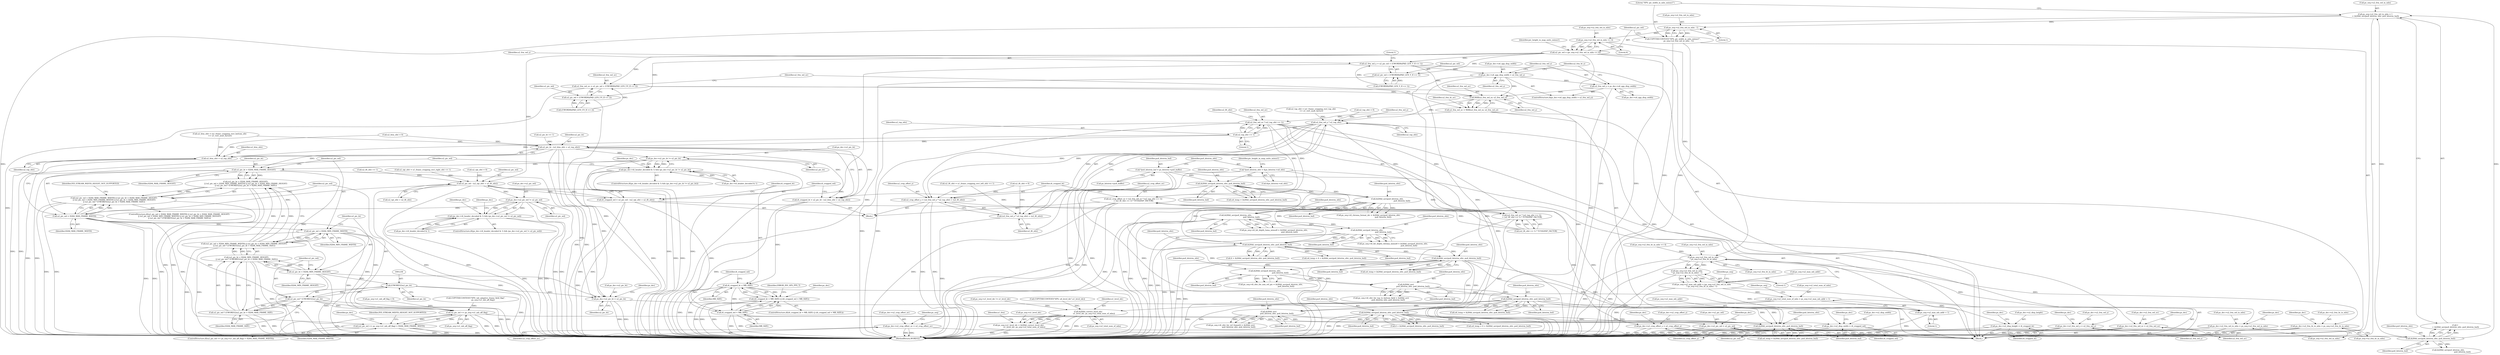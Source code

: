 digraph "0_Android_42cf02965b11c397dd37a0063e683cef005bc0ae@integer" {
"1000815" [label="(Call,ps_seq->u2_frm_wd_in_mbs = 1\n + ih264d_uev(pu4_bitstrm_ofst, pu4_bitstrm_buf))"];
"1000821" [label="(Call,ih264d_uev(pu4_bitstrm_ofst, pu4_bitstrm_buf))"];
"1000764" [label="(Call,ih264d_uev(pu4_bitstrm_ofst, pu4_bitstrm_buf))"];
"1000715" [label="(Call,ih264d_uev(pu4_bitstrm_ofst, pu4_bitstrm_buf))"];
"1000705" [label="(Call,ih264d_sev(\n                        pu4_bitstrm_ofst, pu4_bitstrm_buf))"];
"1000693" [label="(Call,ih264d_sev(pu4_bitstrm_ofst,\n                                                     pu4_bitstrm_buf))"];
"1000607" [label="(Call,ih264d_uev(pu4_bitstrm_ofst, pu4_bitstrm_buf))"];
"1000569" [label="(Call,ih264d_uev(pu4_bitstrm_ofst, pu4_bitstrm_buf))"];
"1000454" [label="(Call,ih264d_uev(pu4_bitstrm_ofst,\n                                                        pu4_bitstrm_buf))"];
"1000438" [label="(Call,ih264d_uev(pu4_bitstrm_ofst,\n                                                      pu4_bitstrm_buf))"];
"1000422" [label="(Call,ih264d_uev(pu4_bitstrm_ofst,\n                                                  pu4_bitstrm_buf))"];
"1000299" [label="(Call,ih264d_uev(pu4_bitstrm_ofst, pu4_bitstrm_buf))"];
"1000183" [label="(Call,*pu4_bitstrm_ofst = &ps_bitstrm->u4_ofst)"];
"1000177" [label="(Call,*pu4_bitstrm_buf = ps_bitstrm->pu4_buffer)"];
"1000643" [label="(Call,ih264d_uev(pu4_bitstrm_ofst, pu4_bitstrm_buf))"];
"1000752" [label="(Call,ih264d_sev(\n                            pu4_bitstrm_ofst, pu4_bitstrm_buf))"];
"1000826" [label="(Call,ps_seq->u2_frm_wd_in_mbs - 1)"];
"1000824" [label="(Call,COPYTHECONTEXT(\"SPS: pic_width_in_mbs_minus1\",\n                    ps_seq->u2_frm_wd_in_mbs - 1))"];
"1000833" [label="(Call,ps_seq->u2_frm_wd_in_mbs << 4)"];
"1000831" [label="(Call,u2_pic_wd = (ps_seq->u2_frm_wd_in_mbs << 4))"];
"1001008" [label="(Call,u2_frm_wd_y = u2_pic_wd + (UWORD8)(PAD_LEN_Y_H << 1))"];
"1001025" [label="(Call,ps_dec->u4_app_disp_width > u2_frm_wd_y)"];
"1001030" [label="(Call,u2_frm_wd_y = ps_dec->u4_app_disp_width)"];
"1001055" [label="(Call,MAX(u2_frm_wd_uv, u2_frm_wd_y))"];
"1001053" [label="(Call,u2_frm_wd_uv = MAX(u2_frm_wd_uv, u2_frm_wd_y))"];
"1001140" [label="(Call,u2_frm_wd_uv * (u2_top_ofst >> 1))"];
"1001137" [label="(Call,u2_crop_offset_uv = (u2_frm_wd_uv * (u2_top_ofst >> 1))\n + (u2_lft_ofst >> 1) * YUV420SP_FACTOR)"];
"1001447" [label="(Call,ps_dec->u2_crop_offset_uv = u2_crop_offset_uv)"];
"1001139" [label="(Call,(u2_frm_wd_uv * (u2_top_ofst >> 1))\n + (u2_lft_ofst >> 1) * YUV420SP_FACTOR)"];
"1001392" [label="(Call,ps_dec->u2_frm_wd_uv = u2_frm_wd_uv)"];
"1001133" [label="(Call,u2_frm_wd_y * u2_top_ofst)"];
"1001130" [label="(Call,u2_crop_offset_y = (u2_frm_wd_y * u2_top_ofst) + (u2_lft_ofst))"];
"1001442" [label="(Call,ps_dec->u2_crop_offset_y = u2_crop_offset_y)"];
"1001132" [label="(Call,(u2_frm_wd_y * u2_top_ofst) + (u2_lft_ofst))"];
"1001142" [label="(Call,u2_top_ofst >> 1)"];
"1001152" [label="(Call,u2_pic_ht - (u2_btm_ofst + u2_top_ofst))"];
"1001150" [label="(Call,i4_cropped_ht = u2_pic_ht - (u2_btm_ofst + u2_top_ofst))"];
"1001166" [label="(Call,i4_cropped_ht < MB_SIZE)"];
"1001165" [label="(Call,(i4_cropped_ht < MB_SIZE) || (i4_cropped_wd < MB_SIZE))"];
"1001169" [label="(Call,i4_cropped_wd < MB_SIZE)"];
"1001367" [label="(Call,ps_dec->u2_disp_width = i4_cropped_wd)"];
"1001362" [label="(Call,ps_dec->u2_disp_height = i4_cropped_ht)"];
"1001202" [label="(Call,ps_dec->u2_pic_ht != u2_pic_ht)"];
"1001196" [label="(Call,(ps_dec->i4_header_decoded & 1) && (ps_dec->u2_pic_ht != u2_pic_ht))"];
"1001221" [label="(Call,u2_pic_ht > H264_MAX_FRAME_HEIGHT)"];
"1001220" [label="(Call,(u2_pic_ht > H264_MAX_FRAME_HEIGHT)\n || (u2_pic_wd < H264_MIN_FRAME_WIDTH) || (u2_pic_ht < H264_MIN_FRAME_HEIGHT)\n || (u2_pic_wd * (UWORD32)u2_pic_ht > H264_MAX_FRAME_SIZE))"];
"1001216" [label="(Call,(u2_pic_wd > H264_MAX_FRAME_WIDTH) || (u2_pic_ht > H264_MAX_FRAME_HEIGHT)\n || (u2_pic_wd < H264_MIN_FRAME_WIDTH) || (u2_pic_ht < H264_MIN_FRAME_HEIGHT)\n || (u2_pic_wd * (UWORD32)u2_pic_ht > H264_MAX_FRAME_SIZE))"];
"1001229" [label="(Call,u2_pic_ht < H264_MIN_FRAME_HEIGHT)"];
"1001228" [label="(Call,(u2_pic_ht < H264_MIN_FRAME_HEIGHT)\n || (u2_pic_wd * (UWORD32)u2_pic_ht > H264_MAX_FRAME_SIZE))"];
"1001224" [label="(Call,(u2_pic_wd < H264_MIN_FRAME_WIDTH) || (u2_pic_ht < H264_MIN_FRAME_HEIGHT)\n || (u2_pic_wd * (UWORD32)u2_pic_ht > H264_MAX_FRAME_SIZE))"];
"1001235" [label="(Call,(UWORD32)u2_pic_ht)"];
"1001233" [label="(Call,u2_pic_wd * (UWORD32)u2_pic_ht)"];
"1001232" [label="(Call,u2_pic_wd * (UWORD32)u2_pic_ht > H264_MAX_FRAME_SIZE)"];
"1001244" [label="(Call,u2_pic_wd << ps_seq->u1_mb_aff_flag)"];
"1001243" [label="(Call,(u2_pic_wd << ps_seq->u1_mb_aff_flag) > H264_MAX_FRAME_WIDTH)"];
"1001372" [label="(Call,ps_dec->u2_pic_wd = u2_pic_wd)"];
"1001377" [label="(Call,ps_dec->u2_pic_ht = u2_pic_ht)"];
"1001154" [label="(Call,u2_btm_ofst + u2_top_ofst)"];
"1001382" [label="(Call,ps_dec->u2_frm_wd_y = u2_frm_wd_y)"];
"1001010" [label="(Call,u2_pic_wd + (UWORD8)(PAD_LEN_Y_H << 1))"];
"1001044" [label="(Call,u2_frm_wd_uv = u2_pic_wd + (UWORD8)(PAD_LEN_UV_H << 2))"];
"1001046" [label="(Call,u2_pic_wd + (UWORD8)(PAD_LEN_UV_H << 2))"];
"1001159" [label="(Call,u2_pic_wd - (u2_rgt_ofst + u2_lft_ofst))"];
"1001157" [label="(Call,i4_cropped_wd = u2_pic_wd - (u2_rgt_ofst + u2_lft_ofst))"];
"1001182" [label="(Call,ps_dec->u2_pic_wd != u2_pic_wd)"];
"1001176" [label="(Call,(ps_dec->i4_header_decoded & 1) && (ps_dec->u2_pic_wd != u2_pic_wd))"];
"1001217" [label="(Call,u2_pic_wd > H264_MAX_FRAME_WIDTH)"];
"1001225" [label="(Call,u2_pic_wd < H264_MIN_FRAME_WIDTH)"];
"1000862" [label="(Call,ps_seq->u2_frm_wd_in_mbs\n * ps_seq->u2_frm_ht_in_mbs)"];
"1000861" [label="(Call,(ps_seq->u2_frm_wd_in_mbs\n * ps_seq->u2_frm_ht_in_mbs) - 1)"];
"1000857" [label="(Call,ps_seq->u2_max_mb_addr = (ps_seq->u2_frm_wd_in_mbs\n * ps_seq->u2_frm_ht_in_mbs) - 1)"];
"1000870" [label="(Call,ps_seq->u2_total_num_of_mbs = ps_seq->u2_max_mb_addr + 1)"];
"1000883" [label="(Call,ih264d_correct_level_idc(\n                    u1_level_idc, ps_seq->u2_total_num_of_mbs))"];
"1000879" [label="(Call,ps_seq->u1_level_idc = ih264d_correct_level_idc(\n                    u1_level_idc, ps_seq->u2_total_num_of_mbs))"];
"1000874" [label="(Call,ps_seq->u2_max_mb_addr + 1)"];
"1001428" [label="(Call,ps_dec->u2_frm_wd_in_mbs = ps_seq->u2_frm_wd_in_mbs)"];
"1001435" [label="(Call,ps_dec->u2_frm_ht_in_mbs = ps_seq->u2_frm_ht_in_mbs)"];
"1000746" [label="(Call,ps_seq->i4_ofst_for_ref_frame[i] = ih264d_sev(\n                            pu4_bitstrm_ofst, pu4_bitstrm_buf))"];
"1001161" [label="(Call,u2_rgt_ofst + u2_lft_ofst)"];
"1001032" [label="(Call,ps_dec->u4_app_disp_width)"];
"1000889" [label="(Identifier,u1_frm)"];
"1000825" [label="(Literal,\"SPS: pic_width_in_mbs_minus1\")"];
"1001242" [label="(ControlStructure,if((u2_pic_wd << ps_seq->u1_mb_aff_flag) > H264_MAX_FRAME_WIDTH))"];
"1000879" [label="(Call,ps_seq->u1_level_idc = ih264d_correct_level_idc(\n                    u1_level_idc, ps_seq->u2_total_num_of_mbs))"];
"1000693" [label="(Call,ih264d_sev(pu4_bitstrm_ofst,\n                                                     pu4_bitstrm_buf))"];
"1000874" [label="(Call,ps_seq->u2_max_mb_addr + 1)"];
"1001179" [label="(Identifier,ps_dec)"];
"1000644" [label="(Identifier,pu4_bitstrm_ofst)"];
"1001237" [label="(Identifier,u2_pic_ht)"];
"1000858" [label="(Call,ps_seq->u2_max_mb_addr)"];
"1001221" [label="(Call,u2_pic_ht > H264_MAX_FRAME_HEIGHT)"];
"1001233" [label="(Call,u2_pic_wd * (UWORD32)u2_pic_ht)"];
"1001057" [label="(Identifier,u2_frm_wd_y)"];
"1000754" [label="(Identifier,pu4_bitstrm_buf)"];
"1001235" [label="(Call,(UWORD32)u2_pic_ht)"];
"1001378" [label="(Call,ps_dec->u2_pic_ht)"];
"1001223" [label="(Identifier,H264_MAX_FRAME_HEIGHT)"];
"1001044" [label="(Call,u2_frm_wd_uv = u2_pic_wd + (UWORD8)(PAD_LEN_UV_H << 2))"];
"1001174" [label="(Identifier,ERROR_INV_SPS_PPS_T)"];
"1000939" [label="(Call,ps_seq->u1_mb_aff_flag = 0)"];
"1001234" [label="(Identifier,u2_pic_wd)"];
"1000294" [label="(Call,COPYTHECONTEXT(\"SPS: u4_level_idc\",u1_level_idc))"];
"1000197" [label="(Identifier,pic_height_in_map_units_minus1)"];
"1001137" [label="(Call,u2_crop_offset_uv = (u2_frm_wd_uv * (u2_top_ofst >> 1))\n + (u2_lft_ofst >> 1) * YUV420SP_FACTOR)"];
"1001386" [label="(Identifier,u2_frm_wd_y)"];
"1001151" [label="(Identifier,i4_cropped_ht)"];
"1000762" [label="(Call,u4_temp = ih264d_uev(pu4_bitstrm_ofst, pu4_bitstrm_buf))"];
"1001366" [label="(Identifier,i4_cropped_ht)"];
"1001140" [label="(Call,u2_frm_wd_uv * (u2_top_ofst >> 1))"];
"1001249" [label="(Identifier,H264_MAX_FRAME_WIDTH)"];
"1001389" [label="(Identifier,ps_dec)"];
"1001437" [label="(Identifier,ps_dec)"];
"1001132" [label="(Call,(u2_frm_wd_y * u2_top_ofst) + (u2_lft_ofst))"];
"1001382" [label="(Call,ps_dec->u2_frm_wd_y = u2_frm_wd_y)"];
"1001142" [label="(Call,u2_top_ofst >> 1)"];
"1001362" [label="(Call,ps_dec->u2_disp_height = i4_cropped_ht)"];
"1001082" [label="(Call,u2_lft_ofst = 0)"];
"1000832" [label="(Identifier,u2_pic_wd)"];
"1000717" [label="(Identifier,pu4_bitstrm_buf)"];
"1001153" [label="(Identifier,u2_pic_ht)"];
"1001131" [label="(Identifier,u2_crop_offset_y)"];
"1001446" [label="(Identifier,u2_crop_offset_y)"];
"1001216" [label="(Call,(u2_pic_wd > H264_MAX_FRAME_WIDTH) || (u2_pic_ht > H264_MAX_FRAME_HEIGHT)\n || (u2_pic_wd < H264_MIN_FRAME_WIDTH) || (u2_pic_ht < H264_MIN_FRAME_HEIGHT)\n || (u2_pic_wd * (UWORD32)u2_pic_ht > H264_MAX_FRAME_SIZE))"];
"1000300" [label="(Identifier,pu4_bitstrm_ofst)"];
"1001202" [label="(Call,ps_dec->u2_pic_ht != u2_pic_ht)"];
"1000645" [label="(Identifier,pu4_bitstrm_buf)"];
"1000450" [label="(Call,ps_seq->i4_bit_depth_chroma_minus8 = ih264d_uev(pu4_bitstrm_ofst,\n                                                        pu4_bitstrm_buf))"];
"1001449" [label="(Identifier,ps_dec)"];
"1001369" [label="(Identifier,ps_dec)"];
"1001231" [label="(Identifier,H264_MIN_FRAME_HEIGHT)"];
"1001045" [label="(Identifier,u2_frm_wd_uv)"];
"1001046" [label="(Call,u2_pic_wd + (UWORD8)(PAD_LEN_UV_H << 2))"];
"1000605" [label="(Call,u4_temp = ih264d_uev(pu4_bitstrm_ofst, pu4_bitstrm_buf))"];
"1001241" [label="(Identifier,IVD_STREAM_WIDTH_HEIGHT_NOT_SUPPORTED)"];
"1000422" [label="(Call,ih264d_uev(pu4_bitstrm_ofst,\n                                                  pu4_bitstrm_buf))"];
"1000839" [label="(Identifier,pic_height_in_map_units_minus1)"];
"1000565" [label="(Call,u4_temp = 4 + ih264d_uev(pu4_bitstrm_ofst, pu4_bitstrm_buf))"];
"1001399" [label="(Identifier,ps_dec)"];
"1000571" [label="(Identifier,pu4_bitstrm_buf)"];
"1000434" [label="(Call,ps_seq->i4_bit_depth_luma_minus8 = ih264d_uev(pu4_bitstrm_ofst,\n                                                      pu4_bitstrm_buf))"];
"1000823" [label="(Identifier,pu4_bitstrm_buf)"];
"1001047" [label="(Identifier,u2_pic_wd)"];
"1000715" [label="(Call,ih264d_uev(pu4_bitstrm_ofst, pu4_bitstrm_buf))"];
"1001008" [label="(Call,u2_frm_wd_y = u2_pic_wd + (UWORD8)(PAD_LEN_Y_H << 1))"];
"1001238" [label="(Identifier,H264_MAX_FRAME_SIZE)"];
"1001176" [label="(Call,(ps_dec->i4_header_decoded & 1) && (ps_dec->u2_pic_wd != u2_pic_wd))"];
"1001159" [label="(Call,u2_pic_wd - (u2_rgt_ofst + u2_lft_ofst))"];
"1001171" [label="(Identifier,MB_SIZE)"];
"1000834" [label="(Call,ps_seq->u2_frm_wd_in_mbs)"];
"1000177" [label="(Call,*pu4_bitstrm_buf = ps_bitstrm->pu4_buffer)"];
"1001120" [label="(Call,u2_btm_ofst = (u1_frame_cropping_rect_bottom_ofst\n << u1_vert_mult_factor))"];
"1000166" [label="(Block,)"];
"1001019" [label="(Literal,1)"];
"1000607" [label="(Call,ih264d_uev(pu4_bitstrm_ofst, pu4_bitstrm_buf))"];
"1001448" [label="(Call,ps_dec->u2_crop_offset_uv)"];
"1001186" [label="(Identifier,u2_pic_wd)"];
"1000871" [label="(Call,ps_seq->u2_total_num_of_mbs)"];
"1001243" [label="(Call,(u2_pic_wd << ps_seq->u1_mb_aff_flag) > H264_MAX_FRAME_WIDTH)"];
"1001150" [label="(Call,i4_cropped_ht = u2_pic_ht - (u2_btm_ofst + u2_top_ofst))"];
"1000821" [label="(Call,ih264d_uev(pu4_bitstrm_ofst, pu4_bitstrm_buf))"];
"1000438" [label="(Call,ih264d_uev(pu4_bitstrm_ofst,\n                                                      pu4_bitstrm_buf))"];
"1001031" [label="(Identifier,u2_frm_wd_y)"];
"1001134" [label="(Identifier,u2_frm_wd_y)"];
"1001024" [label="(ControlStructure,if(ps_dec->u4_app_disp_width > u2_frm_wd_y))"];
"1001125" [label="(Call,u2_top_ofst = (u1_frame_cropping_rect_top_ofst\n << u1_vert_mult_factor))"];
"1001010" [label="(Call,u2_pic_wd + (UWORD8)(PAD_LEN_Y_H << 1))"];
"1001167" [label="(Identifier,i4_cropped_ht)"];
"1001197" [label="(Call,ps_dec->i4_header_decoded & 1)"];
"1001477" [label="(MethodReturn,WORD32)"];
"1000701" [label="(Call,ps_seq->i4_ofst_for_top_to_bottom_field = ih264d_sev(\n                        pu4_bitstrm_ofst, pu4_bitstrm_buf))"];
"1000184" [label="(Identifier,pu4_bitstrm_ofst)"];
"1001157" [label="(Call,i4_cropped_wd = u2_pic_wd - (u2_rgt_ofst + u2_lft_ofst))"];
"1000299" [label="(Call,ih264d_uev(pu4_bitstrm_ofst, pu4_bitstrm_buf))"];
"1001257" [label="(Identifier,ps_dec)"];
"1000424" [label="(Identifier,pu4_bitstrm_buf)"];
"1000713" [label="(Call,u4_temp = ih264d_uev(pu4_bitstrm_ofst, pu4_bitstrm_buf))"];
"1000764" [label="(Call,ih264d_uev(pu4_bitstrm_ofst, pu4_bitstrm_buf))"];
"1000716" [label="(Identifier,pu4_bitstrm_ofst)"];
"1001026" [label="(Call,ps_dec->u4_app_disp_width)"];
"1001367" [label="(Call,ps_dec->u2_disp_width = i4_cropped_wd)"];
"1001222" [label="(Identifier,u2_pic_ht)"];
"1000766" [label="(Identifier,pu4_bitstrm_buf)"];
"1000875" [label="(Call,ps_seq->u2_max_mb_addr)"];
"1000815" [label="(Call,ps_seq->u2_frm_wd_in_mbs = 1\n + ih264d_uev(pu4_bitstrm_ofst, pu4_bitstrm_buf))"];
"1001451" [label="(Identifier,u2_crop_offset_uv)"];
"1001061" [label="(Call,u2_pic_ht >> 1)"];
"1001432" [label="(Call,ps_seq->u2_frm_wd_in_mbs)"];
"1000872" [label="(Identifier,ps_seq)"];
"1000707" [label="(Identifier,pu4_bitstrm_buf)"];
"1001443" [label="(Call,ps_dec->u2_crop_offset_y)"];
"1001245" [label="(Identifier,u2_pic_wd)"];
"1001144" [label="(Literal,1)"];
"1001078" [label="(Call,u2_rgt_ofst = 0)"];
"1001428" [label="(Call,ps_dec->u2_frm_wd_in_mbs = ps_seq->u2_frm_wd_in_mbs)"];
"1001160" [label="(Identifier,u2_pic_wd)"];
"1000884" [label="(Identifier,u1_level_idc)"];
"1000830" [label="(Literal,1)"];
"1001155" [label="(Identifier,u2_btm_ofst)"];
"1000694" [label="(Identifier,pu4_bitstrm_ofst)"];
"1001103" [label="(Call,u2_lft_ofst = u1_frame_cropping_rect_left_ofst << 1)"];
"1001152" [label="(Call,u2_pic_ht - (u2_btm_ofst + u2_top_ofst))"];
"1001059" [label="(Identifier,u2_frm_ht_uv)"];
"1001196" [label="(Call,(ps_dec->i4_header_decoded & 1) && (ps_dec->u2_pic_ht != u2_pic_ht))"];
"1001373" [label="(Call,ps_dec->u2_pic_wd)"];
"1001252" [label="(Identifier,IVD_STREAM_WIDTH_HEIGHT_NOT_SUPPORTED)"];
"1001147" [label="(Identifier,u2_lft_ofst)"];
"1001215" [label="(ControlStructure,if((u2_pic_wd > H264_MAX_FRAME_WIDTH) || (u2_pic_ht > H264_MAX_FRAME_HEIGHT)\n || (u2_pic_wd < H264_MIN_FRAME_WIDTH) || (u2_pic_ht < H264_MIN_FRAME_HEIGHT)\n || (u2_pic_wd * (UWORD32)u2_pic_ht > H264_MAX_FRAME_SIZE)))"];
"1001435" [label="(Call,ps_dec->u2_frm_ht_in_mbs = ps_seq->u2_frm_ht_in_mbs)"];
"1001164" [label="(ControlStructure,if((i4_cropped_ht < MB_SIZE) || (i4_cropped_wd < MB_SIZE)))"];
"1000885" [label="(Call,ps_seq->u2_total_num_of_mbs)"];
"1001374" [label="(Identifier,ps_dec)"];
"1000455" [label="(Identifier,pu4_bitstrm_ofst)"];
"1001086" [label="(Call,u2_top_ofst = 0)"];
"1001396" [label="(Identifier,u2_frm_wd_uv)"];
"1001146" [label="(Call,u2_lft_ofst >> 1)"];
"1000816" [label="(Call,ps_seq->u2_frm_wd_in_mbs)"];
"1000179" [label="(Call,ps_bitstrm->pu4_buffer)"];
"1001141" [label="(Identifier,u2_frm_wd_uv)"];
"1001232" [label="(Call,u2_pic_wd * (UWORD32)u2_pic_ht > H264_MAX_FRAME_SIZE)"];
"1000567" [label="(Call,4 + ih264d_uev(pu4_bitstrm_ofst, pu4_bitstrm_buf))"];
"1000824" [label="(Call,COPYTHECONTEXT(\"SPS: pic_width_in_mbs_minus1\",\n                    ps_seq->u2_frm_wd_in_mbs - 1))"];
"1000833" [label="(Call,ps_seq->u2_frm_wd_in_mbs << 4)"];
"1001053" [label="(Call,u2_frm_wd_uv = MAX(u2_frm_wd_uv, u2_frm_wd_y))"];
"1000609" [label="(Identifier,pu4_bitstrm_buf)"];
"1001048" [label="(Call,(UWORD8)(PAD_LEN_UV_H << 2))"];
"1000869" [label="(Literal,1)"];
"1001177" [label="(Call,ps_dec->i4_header_decoded & 1)"];
"1000608" [label="(Identifier,pu4_bitstrm_ofst)"];
"1001130" [label="(Call,u2_crop_offset_y = (u2_frm_wd_y * u2_top_ofst) + (u2_lft_ofst))"];
"1000418" [label="(Call,ps_seq->i4_chroma_format_idc = ih264d_uev(pu4_bitstrm_ofst,\n                                                  pu4_bitstrm_buf))"];
"1001025" [label="(Call,ps_dec->u4_app_disp_width > u2_frm_wd_y)"];
"1001454" [label="(Identifier,ps_seq)"];
"1001372" [label="(Call,ps_dec->u2_pic_wd = u2_pic_wd)"];
"1001363" [label="(Call,ps_dec->u2_disp_height)"];
"1001381" [label="(Identifier,u2_pic_ht)"];
"1001098" [label="(Call,u2_rgt_ofst = u1_frame_cropping_rect_right_ofst << 1)"];
"1000840" [label="(Call,ih264d_uev(pu4_bitstrm_ofst,\n                                                pu4_bitstrm_buf))"];
"1000423" [label="(Identifier,pu4_bitstrm_ofst)"];
"1001195" [label="(ControlStructure,if((ps_dec->i4_header_decoded & 1) && (ps_dec->u2_pic_ht != u2_pic_ht)))"];
"1001444" [label="(Identifier,ps_dec)"];
"1000831" [label="(Call,u2_pic_wd = (ps_seq->u2_frm_wd_in_mbs << 4))"];
"1001054" [label="(Identifier,u2_frm_wd_uv)"];
"1001165" [label="(Call,(i4_cropped_ht < MB_SIZE) || (i4_cropped_wd < MB_SIZE))"];
"1001199" [label="(Identifier,ps_dec)"];
"1000880" [label="(Call,ps_seq->u1_level_idc)"];
"1001226" [label="(Identifier,u2_pic_wd)"];
"1000454" [label="(Call,ih264d_uev(pu4_bitstrm_ofst,\n                                                        pu4_bitstrm_buf))"];
"1001228" [label="(Call,(u2_pic_ht < H264_MIN_FRAME_HEIGHT)\n || (u2_pic_wd * (UWORD32)u2_pic_ht > H264_MAX_FRAME_SIZE))"];
"1001377" [label="(Call,ps_dec->u2_pic_ht = u2_pic_ht)"];
"1001183" [label="(Call,ps_dec->u2_pic_wd)"];
"1001206" [label="(Identifier,u2_pic_ht)"];
"1001376" [label="(Identifier,u2_pic_wd)"];
"1001170" [label="(Identifier,i4_cropped_wd)"];
"1001227" [label="(Identifier,H264_MIN_FRAME_WIDTH)"];
"1001447" [label="(Call,ps_dec->u2_crop_offset_uv = u2_crop_offset_uv)"];
"1001143" [label="(Identifier,u2_top_ofst)"];
"1001379" [label="(Identifier,ps_dec)"];
"1000870" [label="(Call,ps_seq->u2_total_num_of_mbs = ps_seq->u2_max_mb_addr + 1)"];
"1000360" [label="(Call,ps_seq->u1_level_idc != u1_level_idc)"];
"1001246" [label="(Call,ps_seq->u1_mb_aff_flag)"];
"1001190" [label="(Identifier,ps_dec)"];
"1001224" [label="(Call,(u2_pic_wd < H264_MIN_FRAME_WIDTH) || (u2_pic_ht < H264_MIN_FRAME_HEIGHT)\n || (u2_pic_wd * (UWORD32)u2_pic_ht > H264_MAX_FRAME_SIZE))"];
"1001182" [label="(Call,ps_dec->u2_pic_wd != u2_pic_wd)"];
"1000643" [label="(Call,ih264d_uev(pu4_bitstrm_ofst, pu4_bitstrm_buf))"];
"1000183" [label="(Call,*pu4_bitstrm_ofst = &ps_bitstrm->u4_ofst)"];
"1000641" [label="(Call,4 + ih264d_uev(pu4_bitstrm_ofst, pu4_bitstrm_buf))"];
"1001133" [label="(Call,u2_frm_wd_y * u2_top_ofst)"];
"1000440" [label="(Identifier,pu4_bitstrm_buf)"];
"1001076" [label="(Block,)"];
"1001154" [label="(Call,u2_btm_ofst + u2_top_ofst)"];
"1001439" [label="(Call,ps_seq->u2_frm_ht_in_mbs)"];
"1001136" [label="(Identifier,u2_lft_ofst)"];
"1000862" [label="(Call,ps_seq->u2_frm_wd_in_mbs\n * ps_seq->u2_frm_ht_in_mbs)"];
"1001220" [label="(Call,(u2_pic_ht > H264_MAX_FRAME_HEIGHT)\n || (u2_pic_wd < H264_MIN_FRAME_WIDTH) || (u2_pic_ht < H264_MIN_FRAME_HEIGHT)\n || (u2_pic_wd * (UWORD32)u2_pic_ht > H264_MAX_FRAME_SIZE))"];
"1000752" [label="(Call,ih264d_sev(\n                            pu4_bitstrm_ofst, pu4_bitstrm_buf))"];
"1000765" [label="(Identifier,pu4_bitstrm_ofst)"];
"1001138" [label="(Identifier,u2_crop_offset_uv)"];
"1000852" [label="(Call,ps_seq->u2_frm_ht_in_mbs << 4)"];
"1000185" [label="(Call,&ps_bitstrm->u4_ofst)"];
"1001009" [label="(Identifier,u2_frm_wd_y)"];
"1001217" [label="(Call,u2_pic_wd > H264_MAX_FRAME_WIDTH)"];
"1001393" [label="(Call,ps_dec->u2_frm_wd_uv)"];
"1000819" [label="(Call,1\n + ih264d_uev(pu4_bitstrm_ofst, pu4_bitstrm_buf))"];
"1001158" [label="(Identifier,i4_cropped_wd)"];
"1000827" [label="(Call,ps_seq->u2_frm_wd_in_mbs)"];
"1001029" [label="(Identifier,u2_frm_wd_y)"];
"1000570" [label="(Identifier,pu4_bitstrm_ofst)"];
"1001030" [label="(Call,u2_frm_wd_y = ps_dec->u4_app_disp_width)"];
"1001090" [label="(Call,u2_btm_ofst = 0)"];
"1001203" [label="(Call,ps_dec->u2_pic_ht)"];
"1001225" [label="(Call,u2_pic_wd < H264_MIN_FRAME_WIDTH)"];
"1000866" [label="(Call,ps_seq->u2_frm_ht_in_mbs)"];
"1001219" [label="(Identifier,H264_MAX_FRAME_WIDTH)"];
"1000753" [label="(Identifier,pu4_bitstrm_ofst)"];
"1000178" [label="(Identifier,pu4_bitstrm_buf)"];
"1001166" [label="(Call,i4_cropped_ht < MB_SIZE)"];
"1001139" [label="(Call,(u2_frm_wd_uv * (u2_top_ofst >> 1))\n + (u2_lft_ofst >> 1) * YUV420SP_FACTOR)"];
"1000689" [label="(Call,ps_seq->i4_ofst_for_non_ref_pic = ih264d_sev(pu4_bitstrm_ofst,\n                                                     pu4_bitstrm_buf))"];
"1000639" [label="(Call,u4_temp = 4 + ih264d_uev(pu4_bitstrm_ofst, pu4_bitstrm_buf))"];
"1001156" [label="(Identifier,u2_top_ofst)"];
"1001056" [label="(Identifier,u2_frm_wd_uv)"];
"1001210" [label="(Identifier,ps_dec)"];
"1000826" [label="(Call,ps_seq->u2_frm_wd_in_mbs - 1)"];
"1001168" [label="(Identifier,MB_SIZE)"];
"1000706" [label="(Identifier,pu4_bitstrm_ofst)"];
"1000297" [label="(Call,u4_temp = ih264d_uev(pu4_bitstrm_ofst, pu4_bitstrm_buf))"];
"1001145" [label="(Call,(u2_lft_ofst >> 1) * YUV420SP_FACTOR)"];
"1001244" [label="(Call,u2_pic_wd << ps_seq->u1_mb_aff_flag)"];
"1001011" [label="(Identifier,u2_pic_wd)"];
"1000878" [label="(Literal,1)"];
"1000857" [label="(Call,ps_seq->u2_max_mb_addr = (ps_seq->u2_frm_wd_in_mbs\n * ps_seq->u2_frm_ht_in_mbs) - 1)"];
"1000822" [label="(Identifier,pu4_bitstrm_ofst)"];
"1000837" [label="(Literal,4)"];
"1001218" [label="(Identifier,u2_pic_wd)"];
"1001368" [label="(Call,ps_dec->u2_disp_width)"];
"1000301" [label="(Identifier,pu4_bitstrm_buf)"];
"1001230" [label="(Identifier,u2_pic_ht)"];
"1001135" [label="(Identifier,u2_top_ofst)"];
"1000456" [label="(Identifier,pu4_bitstrm_buf)"];
"1001392" [label="(Call,ps_dec->u2_frm_wd_uv = u2_frm_wd_uv)"];
"1001384" [label="(Identifier,ps_dec)"];
"1001429" [label="(Call,ps_dec->u2_frm_wd_in_mbs)"];
"1000881" [label="(Identifier,ps_seq)"];
"1000569" [label="(Call,ih264d_uev(pu4_bitstrm_ofst, pu4_bitstrm_buf))"];
"1001169" [label="(Call,i4_cropped_wd < MB_SIZE)"];
"1000883" [label="(Call,ih264d_correct_level_idc(\n                    u1_level_idc, ps_seq->u2_total_num_of_mbs))"];
"1000705" [label="(Call,ih264d_sev(\n                        pu4_bitstrm_ofst, pu4_bitstrm_buf))"];
"1001383" [label="(Call,ps_dec->u2_frm_wd_y)"];
"1000695" [label="(Identifier,pu4_bitstrm_buf)"];
"1001036" [label="(Identifier,u2_frm_ht_y)"];
"1001229" [label="(Call,u2_pic_ht < H264_MIN_FRAME_HEIGHT)"];
"1001055" [label="(Call,MAX(u2_frm_wd_uv, u2_frm_wd_y))"];
"1001175" [label="(ControlStructure,if((ps_dec->i4_header_decoded & 1) && (ps_dec->u2_pic_wd != u2_pic_wd)))"];
"1000933" [label="(Call,COPYTHECONTEXT(\"SPS: mb_adaptive_frame_field_flag\",\n                         ps_seq->u1_mb_aff_flag))"];
"1001371" [label="(Identifier,i4_cropped_wd)"];
"1000861" [label="(Call,(ps_seq->u2_frm_wd_in_mbs\n * ps_seq->u2_frm_ht_in_mbs) - 1)"];
"1001436" [label="(Call,ps_dec->u2_frm_ht_in_mbs)"];
"1001012" [label="(Call,(UWORD8)(PAD_LEN_Y_H << 1))"];
"1001442" [label="(Call,ps_dec->u2_crop_offset_y = u2_crop_offset_y)"];
"1000863" [label="(Call,ps_seq->u2_frm_wd_in_mbs)"];
"1000439" [label="(Identifier,pu4_bitstrm_ofst)"];
"1000815" -> "1000166"  [label="AST: "];
"1000815" -> "1000819"  [label="CFG: "];
"1000816" -> "1000815"  [label="AST: "];
"1000819" -> "1000815"  [label="AST: "];
"1000825" -> "1000815"  [label="CFG: "];
"1000815" -> "1001477"  [label="DDG: "];
"1000821" -> "1000815"  [label="DDG: "];
"1000821" -> "1000815"  [label="DDG: "];
"1000815" -> "1000826"  [label="DDG: "];
"1000821" -> "1000819"  [label="AST: "];
"1000821" -> "1000823"  [label="CFG: "];
"1000822" -> "1000821"  [label="AST: "];
"1000823" -> "1000821"  [label="AST: "];
"1000819" -> "1000821"  [label="CFG: "];
"1000821" -> "1000819"  [label="DDG: "];
"1000821" -> "1000819"  [label="DDG: "];
"1000764" -> "1000821"  [label="DDG: "];
"1000764" -> "1000821"  [label="DDG: "];
"1000821" -> "1000840"  [label="DDG: "];
"1000821" -> "1000840"  [label="DDG: "];
"1000764" -> "1000762"  [label="AST: "];
"1000764" -> "1000766"  [label="CFG: "];
"1000765" -> "1000764"  [label="AST: "];
"1000766" -> "1000764"  [label="AST: "];
"1000762" -> "1000764"  [label="CFG: "];
"1000764" -> "1001477"  [label="DDG: "];
"1000764" -> "1001477"  [label="DDG: "];
"1000764" -> "1000762"  [label="DDG: "];
"1000764" -> "1000762"  [label="DDG: "];
"1000715" -> "1000764"  [label="DDG: "];
"1000715" -> "1000764"  [label="DDG: "];
"1000643" -> "1000764"  [label="DDG: "];
"1000643" -> "1000764"  [label="DDG: "];
"1000752" -> "1000764"  [label="DDG: "];
"1000752" -> "1000764"  [label="DDG: "];
"1000607" -> "1000764"  [label="DDG: "];
"1000607" -> "1000764"  [label="DDG: "];
"1000715" -> "1000713"  [label="AST: "];
"1000715" -> "1000717"  [label="CFG: "];
"1000716" -> "1000715"  [label="AST: "];
"1000717" -> "1000715"  [label="AST: "];
"1000713" -> "1000715"  [label="CFG: "];
"1000715" -> "1001477"  [label="DDG: "];
"1000715" -> "1001477"  [label="DDG: "];
"1000715" -> "1000713"  [label="DDG: "];
"1000715" -> "1000713"  [label="DDG: "];
"1000705" -> "1000715"  [label="DDG: "];
"1000705" -> "1000715"  [label="DDG: "];
"1000715" -> "1000752"  [label="DDG: "];
"1000715" -> "1000752"  [label="DDG: "];
"1000705" -> "1000701"  [label="AST: "];
"1000705" -> "1000707"  [label="CFG: "];
"1000706" -> "1000705"  [label="AST: "];
"1000707" -> "1000705"  [label="AST: "];
"1000701" -> "1000705"  [label="CFG: "];
"1000705" -> "1000701"  [label="DDG: "];
"1000705" -> "1000701"  [label="DDG: "];
"1000693" -> "1000705"  [label="DDG: "];
"1000693" -> "1000705"  [label="DDG: "];
"1000693" -> "1000689"  [label="AST: "];
"1000693" -> "1000695"  [label="CFG: "];
"1000694" -> "1000693"  [label="AST: "];
"1000695" -> "1000693"  [label="AST: "];
"1000689" -> "1000693"  [label="CFG: "];
"1000693" -> "1000689"  [label="DDG: "];
"1000693" -> "1000689"  [label="DDG: "];
"1000607" -> "1000693"  [label="DDG: "];
"1000607" -> "1000693"  [label="DDG: "];
"1000607" -> "1000605"  [label="AST: "];
"1000607" -> "1000609"  [label="CFG: "];
"1000608" -> "1000607"  [label="AST: "];
"1000609" -> "1000607"  [label="AST: "];
"1000605" -> "1000607"  [label="CFG: "];
"1000607" -> "1001477"  [label="DDG: "];
"1000607" -> "1001477"  [label="DDG: "];
"1000607" -> "1000605"  [label="DDG: "];
"1000607" -> "1000605"  [label="DDG: "];
"1000569" -> "1000607"  [label="DDG: "];
"1000569" -> "1000607"  [label="DDG: "];
"1000607" -> "1000643"  [label="DDG: "];
"1000607" -> "1000643"  [label="DDG: "];
"1000569" -> "1000567"  [label="AST: "];
"1000569" -> "1000571"  [label="CFG: "];
"1000570" -> "1000569"  [label="AST: "];
"1000571" -> "1000569"  [label="AST: "];
"1000567" -> "1000569"  [label="CFG: "];
"1000569" -> "1001477"  [label="DDG: "];
"1000569" -> "1001477"  [label="DDG: "];
"1000569" -> "1000565"  [label="DDG: "];
"1000569" -> "1000565"  [label="DDG: "];
"1000569" -> "1000567"  [label="DDG: "];
"1000569" -> "1000567"  [label="DDG: "];
"1000454" -> "1000569"  [label="DDG: "];
"1000454" -> "1000569"  [label="DDG: "];
"1000299" -> "1000569"  [label="DDG: "];
"1000299" -> "1000569"  [label="DDG: "];
"1000454" -> "1000450"  [label="AST: "];
"1000454" -> "1000456"  [label="CFG: "];
"1000455" -> "1000454"  [label="AST: "];
"1000456" -> "1000454"  [label="AST: "];
"1000450" -> "1000454"  [label="CFG: "];
"1000454" -> "1001477"  [label="DDG: "];
"1000454" -> "1001477"  [label="DDG: "];
"1000454" -> "1000450"  [label="DDG: "];
"1000454" -> "1000450"  [label="DDG: "];
"1000438" -> "1000454"  [label="DDG: "];
"1000438" -> "1000454"  [label="DDG: "];
"1000438" -> "1000434"  [label="AST: "];
"1000438" -> "1000440"  [label="CFG: "];
"1000439" -> "1000438"  [label="AST: "];
"1000440" -> "1000438"  [label="AST: "];
"1000434" -> "1000438"  [label="CFG: "];
"1000438" -> "1001477"  [label="DDG: "];
"1000438" -> "1001477"  [label="DDG: "];
"1000438" -> "1000434"  [label="DDG: "];
"1000438" -> "1000434"  [label="DDG: "];
"1000422" -> "1000438"  [label="DDG: "];
"1000422" -> "1000438"  [label="DDG: "];
"1000422" -> "1000418"  [label="AST: "];
"1000422" -> "1000424"  [label="CFG: "];
"1000423" -> "1000422"  [label="AST: "];
"1000424" -> "1000422"  [label="AST: "];
"1000418" -> "1000422"  [label="CFG: "];
"1000422" -> "1001477"  [label="DDG: "];
"1000422" -> "1001477"  [label="DDG: "];
"1000422" -> "1000418"  [label="DDG: "];
"1000422" -> "1000418"  [label="DDG: "];
"1000299" -> "1000422"  [label="DDG: "];
"1000299" -> "1000422"  [label="DDG: "];
"1000299" -> "1000297"  [label="AST: "];
"1000299" -> "1000301"  [label="CFG: "];
"1000300" -> "1000299"  [label="AST: "];
"1000301" -> "1000299"  [label="AST: "];
"1000297" -> "1000299"  [label="CFG: "];
"1000299" -> "1001477"  [label="DDG: "];
"1000299" -> "1001477"  [label="DDG: "];
"1000299" -> "1000297"  [label="DDG: "];
"1000299" -> "1000297"  [label="DDG: "];
"1000183" -> "1000299"  [label="DDG: "];
"1000177" -> "1000299"  [label="DDG: "];
"1000183" -> "1000166"  [label="AST: "];
"1000183" -> "1000185"  [label="CFG: "];
"1000184" -> "1000183"  [label="AST: "];
"1000185" -> "1000183"  [label="AST: "];
"1000197" -> "1000183"  [label="CFG: "];
"1000183" -> "1001477"  [label="DDG: "];
"1000183" -> "1001477"  [label="DDG: "];
"1000177" -> "1000166"  [label="AST: "];
"1000177" -> "1000179"  [label="CFG: "];
"1000178" -> "1000177"  [label="AST: "];
"1000179" -> "1000177"  [label="AST: "];
"1000184" -> "1000177"  [label="CFG: "];
"1000177" -> "1001477"  [label="DDG: "];
"1000177" -> "1001477"  [label="DDG: "];
"1000643" -> "1000641"  [label="AST: "];
"1000643" -> "1000645"  [label="CFG: "];
"1000644" -> "1000643"  [label="AST: "];
"1000645" -> "1000643"  [label="AST: "];
"1000641" -> "1000643"  [label="CFG: "];
"1000643" -> "1001477"  [label="DDG: "];
"1000643" -> "1001477"  [label="DDG: "];
"1000643" -> "1000639"  [label="DDG: "];
"1000643" -> "1000639"  [label="DDG: "];
"1000643" -> "1000641"  [label="DDG: "];
"1000643" -> "1000641"  [label="DDG: "];
"1000752" -> "1000746"  [label="AST: "];
"1000752" -> "1000754"  [label="CFG: "];
"1000753" -> "1000752"  [label="AST: "];
"1000754" -> "1000752"  [label="AST: "];
"1000746" -> "1000752"  [label="CFG: "];
"1000752" -> "1000746"  [label="DDG: "];
"1000752" -> "1000746"  [label="DDG: "];
"1000826" -> "1000824"  [label="AST: "];
"1000826" -> "1000830"  [label="CFG: "];
"1000827" -> "1000826"  [label="AST: "];
"1000830" -> "1000826"  [label="AST: "];
"1000824" -> "1000826"  [label="CFG: "];
"1000826" -> "1000824"  [label="DDG: "];
"1000826" -> "1000824"  [label="DDG: "];
"1000826" -> "1000833"  [label="DDG: "];
"1000824" -> "1000166"  [label="AST: "];
"1000825" -> "1000824"  [label="AST: "];
"1000832" -> "1000824"  [label="CFG: "];
"1000824" -> "1001477"  [label="DDG: "];
"1000824" -> "1001477"  [label="DDG: "];
"1000833" -> "1000831"  [label="AST: "];
"1000833" -> "1000837"  [label="CFG: "];
"1000834" -> "1000833"  [label="AST: "];
"1000837" -> "1000833"  [label="AST: "];
"1000831" -> "1000833"  [label="CFG: "];
"1000833" -> "1000831"  [label="DDG: "];
"1000833" -> "1000831"  [label="DDG: "];
"1000833" -> "1000862"  [label="DDG: "];
"1000831" -> "1000166"  [label="AST: "];
"1000832" -> "1000831"  [label="AST: "];
"1000839" -> "1000831"  [label="CFG: "];
"1000831" -> "1001477"  [label="DDG: "];
"1000831" -> "1001477"  [label="DDG: "];
"1000831" -> "1001008"  [label="DDG: "];
"1000831" -> "1001010"  [label="DDG: "];
"1000831" -> "1001044"  [label="DDG: "];
"1000831" -> "1001046"  [label="DDG: "];
"1000831" -> "1001159"  [label="DDG: "];
"1001008" -> "1000166"  [label="AST: "];
"1001008" -> "1001010"  [label="CFG: "];
"1001009" -> "1001008"  [label="AST: "];
"1001010" -> "1001008"  [label="AST: "];
"1001019" -> "1001008"  [label="CFG: "];
"1001008" -> "1001477"  [label="DDG: "];
"1001012" -> "1001008"  [label="DDG: "];
"1001008" -> "1001025"  [label="DDG: "];
"1001008" -> "1001055"  [label="DDG: "];
"1001025" -> "1001024"  [label="AST: "];
"1001025" -> "1001029"  [label="CFG: "];
"1001026" -> "1001025"  [label="AST: "];
"1001029" -> "1001025"  [label="AST: "];
"1001031" -> "1001025"  [label="CFG: "];
"1001036" -> "1001025"  [label="CFG: "];
"1001025" -> "1001477"  [label="DDG: "];
"1001025" -> "1001477"  [label="DDG: "];
"1001025" -> "1001030"  [label="DDG: "];
"1001025" -> "1001055"  [label="DDG: "];
"1001030" -> "1001024"  [label="AST: "];
"1001030" -> "1001032"  [label="CFG: "];
"1001031" -> "1001030"  [label="AST: "];
"1001032" -> "1001030"  [label="AST: "];
"1001036" -> "1001030"  [label="CFG: "];
"1001030" -> "1001477"  [label="DDG: "];
"1001030" -> "1001055"  [label="DDG: "];
"1001055" -> "1001053"  [label="AST: "];
"1001055" -> "1001057"  [label="CFG: "];
"1001056" -> "1001055"  [label="AST: "];
"1001057" -> "1001055"  [label="AST: "];
"1001053" -> "1001055"  [label="CFG: "];
"1001055" -> "1001053"  [label="DDG: "];
"1001055" -> "1001053"  [label="DDG: "];
"1001044" -> "1001055"  [label="DDG: "];
"1001055" -> "1001133"  [label="DDG: "];
"1001053" -> "1000166"  [label="AST: "];
"1001054" -> "1001053"  [label="AST: "];
"1001059" -> "1001053"  [label="CFG: "];
"1001053" -> "1001477"  [label="DDG: "];
"1001053" -> "1001140"  [label="DDG: "];
"1001140" -> "1001139"  [label="AST: "];
"1001140" -> "1001142"  [label="CFG: "];
"1001141" -> "1001140"  [label="AST: "];
"1001142" -> "1001140"  [label="AST: "];
"1001147" -> "1001140"  [label="CFG: "];
"1001140" -> "1001477"  [label="DDG: "];
"1001140" -> "1001477"  [label="DDG: "];
"1001140" -> "1001137"  [label="DDG: "];
"1001140" -> "1001137"  [label="DDG: "];
"1001140" -> "1001139"  [label="DDG: "];
"1001140" -> "1001139"  [label="DDG: "];
"1001142" -> "1001140"  [label="DDG: "];
"1001142" -> "1001140"  [label="DDG: "];
"1001140" -> "1001392"  [label="DDG: "];
"1001137" -> "1001076"  [label="AST: "];
"1001137" -> "1001139"  [label="CFG: "];
"1001138" -> "1001137"  [label="AST: "];
"1001139" -> "1001137"  [label="AST: "];
"1001151" -> "1001137"  [label="CFG: "];
"1001137" -> "1001477"  [label="DDG: "];
"1001137" -> "1001477"  [label="DDG: "];
"1001145" -> "1001137"  [label="DDG: "];
"1001145" -> "1001137"  [label="DDG: "];
"1001137" -> "1001447"  [label="DDG: "];
"1001447" -> "1000166"  [label="AST: "];
"1001447" -> "1001451"  [label="CFG: "];
"1001448" -> "1001447"  [label="AST: "];
"1001451" -> "1001447"  [label="AST: "];
"1001454" -> "1001447"  [label="CFG: "];
"1001447" -> "1001477"  [label="DDG: "];
"1001447" -> "1001477"  [label="DDG: "];
"1001139" -> "1001145"  [label="CFG: "];
"1001145" -> "1001139"  [label="AST: "];
"1001139" -> "1001477"  [label="DDG: "];
"1001139" -> "1001477"  [label="DDG: "];
"1001145" -> "1001139"  [label="DDG: "];
"1001145" -> "1001139"  [label="DDG: "];
"1001392" -> "1000166"  [label="AST: "];
"1001392" -> "1001396"  [label="CFG: "];
"1001393" -> "1001392"  [label="AST: "];
"1001396" -> "1001392"  [label="AST: "];
"1001399" -> "1001392"  [label="CFG: "];
"1001392" -> "1001477"  [label="DDG: "];
"1001392" -> "1001477"  [label="DDG: "];
"1001133" -> "1001132"  [label="AST: "];
"1001133" -> "1001135"  [label="CFG: "];
"1001134" -> "1001133"  [label="AST: "];
"1001135" -> "1001133"  [label="AST: "];
"1001136" -> "1001133"  [label="CFG: "];
"1001133" -> "1001477"  [label="DDG: "];
"1001133" -> "1001130"  [label="DDG: "];
"1001133" -> "1001130"  [label="DDG: "];
"1001133" -> "1001132"  [label="DDG: "];
"1001133" -> "1001132"  [label="DDG: "];
"1001086" -> "1001133"  [label="DDG: "];
"1001125" -> "1001133"  [label="DDG: "];
"1001133" -> "1001142"  [label="DDG: "];
"1001133" -> "1001382"  [label="DDG: "];
"1001130" -> "1001076"  [label="AST: "];
"1001130" -> "1001132"  [label="CFG: "];
"1001131" -> "1001130"  [label="AST: "];
"1001132" -> "1001130"  [label="AST: "];
"1001138" -> "1001130"  [label="CFG: "];
"1001130" -> "1001477"  [label="DDG: "];
"1001130" -> "1001477"  [label="DDG: "];
"1001103" -> "1001130"  [label="DDG: "];
"1001082" -> "1001130"  [label="DDG: "];
"1001130" -> "1001442"  [label="DDG: "];
"1001442" -> "1000166"  [label="AST: "];
"1001442" -> "1001446"  [label="CFG: "];
"1001443" -> "1001442"  [label="AST: "];
"1001446" -> "1001442"  [label="AST: "];
"1001449" -> "1001442"  [label="CFG: "];
"1001442" -> "1001477"  [label="DDG: "];
"1001442" -> "1001477"  [label="DDG: "];
"1001132" -> "1001136"  [label="CFG: "];
"1001136" -> "1001132"  [label="AST: "];
"1001132" -> "1001477"  [label="DDG: "];
"1001103" -> "1001132"  [label="DDG: "];
"1001082" -> "1001132"  [label="DDG: "];
"1001142" -> "1001144"  [label="CFG: "];
"1001143" -> "1001142"  [label="AST: "];
"1001144" -> "1001142"  [label="AST: "];
"1001142" -> "1001152"  [label="DDG: "];
"1001142" -> "1001154"  [label="DDG: "];
"1001152" -> "1001150"  [label="AST: "];
"1001152" -> "1001154"  [label="CFG: "];
"1001153" -> "1001152"  [label="AST: "];
"1001154" -> "1001152"  [label="AST: "];
"1001150" -> "1001152"  [label="CFG: "];
"1001152" -> "1001477"  [label="DDG: "];
"1001152" -> "1001477"  [label="DDG: "];
"1001152" -> "1001150"  [label="DDG: "];
"1001152" -> "1001150"  [label="DDG: "];
"1001061" -> "1001152"  [label="DDG: "];
"1001120" -> "1001152"  [label="DDG: "];
"1001090" -> "1001152"  [label="DDG: "];
"1001152" -> "1001202"  [label="DDG: "];
"1001152" -> "1001221"  [label="DDG: "];
"1001152" -> "1001377"  [label="DDG: "];
"1001150" -> "1001076"  [label="AST: "];
"1001151" -> "1001150"  [label="AST: "];
"1001158" -> "1001150"  [label="CFG: "];
"1001150" -> "1001477"  [label="DDG: "];
"1001150" -> "1001166"  [label="DDG: "];
"1001166" -> "1001165"  [label="AST: "];
"1001166" -> "1001168"  [label="CFG: "];
"1001167" -> "1001166"  [label="AST: "];
"1001168" -> "1001166"  [label="AST: "];
"1001170" -> "1001166"  [label="CFG: "];
"1001165" -> "1001166"  [label="CFG: "];
"1001166" -> "1001477"  [label="DDG: "];
"1001166" -> "1001477"  [label="DDG: "];
"1001166" -> "1001165"  [label="DDG: "];
"1001166" -> "1001165"  [label="DDG: "];
"1001166" -> "1001169"  [label="DDG: "];
"1001166" -> "1001362"  [label="DDG: "];
"1001165" -> "1001164"  [label="AST: "];
"1001165" -> "1001169"  [label="CFG: "];
"1001169" -> "1001165"  [label="AST: "];
"1001174" -> "1001165"  [label="CFG: "];
"1001179" -> "1001165"  [label="CFG: "];
"1001165" -> "1001477"  [label="DDG: "];
"1001165" -> "1001477"  [label="DDG: "];
"1001165" -> "1001477"  [label="DDG: "];
"1001169" -> "1001165"  [label="DDG: "];
"1001169" -> "1001165"  [label="DDG: "];
"1001169" -> "1001171"  [label="CFG: "];
"1001170" -> "1001169"  [label="AST: "];
"1001171" -> "1001169"  [label="AST: "];
"1001169" -> "1001477"  [label="DDG: "];
"1001169" -> "1001477"  [label="DDG: "];
"1001157" -> "1001169"  [label="DDG: "];
"1001169" -> "1001367"  [label="DDG: "];
"1001367" -> "1000166"  [label="AST: "];
"1001367" -> "1001371"  [label="CFG: "];
"1001368" -> "1001367"  [label="AST: "];
"1001371" -> "1001367"  [label="AST: "];
"1001374" -> "1001367"  [label="CFG: "];
"1001367" -> "1001477"  [label="DDG: "];
"1001367" -> "1001477"  [label="DDG: "];
"1001157" -> "1001367"  [label="DDG: "];
"1001362" -> "1000166"  [label="AST: "];
"1001362" -> "1001366"  [label="CFG: "];
"1001363" -> "1001362"  [label="AST: "];
"1001366" -> "1001362"  [label="AST: "];
"1001369" -> "1001362"  [label="CFG: "];
"1001362" -> "1001477"  [label="DDG: "];
"1001362" -> "1001477"  [label="DDG: "];
"1001202" -> "1001196"  [label="AST: "];
"1001202" -> "1001206"  [label="CFG: "];
"1001203" -> "1001202"  [label="AST: "];
"1001206" -> "1001202"  [label="AST: "];
"1001196" -> "1001202"  [label="CFG: "];
"1001202" -> "1001477"  [label="DDG: "];
"1001202" -> "1001477"  [label="DDG: "];
"1001202" -> "1001196"  [label="DDG: "];
"1001202" -> "1001196"  [label="DDG: "];
"1001202" -> "1001221"  [label="DDG: "];
"1001202" -> "1001377"  [label="DDG: "];
"1001196" -> "1001195"  [label="AST: "];
"1001196" -> "1001197"  [label="CFG: "];
"1001197" -> "1001196"  [label="AST: "];
"1001210" -> "1001196"  [label="CFG: "];
"1001218" -> "1001196"  [label="CFG: "];
"1001196" -> "1001477"  [label="DDG: "];
"1001196" -> "1001477"  [label="DDG: "];
"1001196" -> "1001477"  [label="DDG: "];
"1001197" -> "1001196"  [label="DDG: "];
"1001197" -> "1001196"  [label="DDG: "];
"1001221" -> "1001220"  [label="AST: "];
"1001221" -> "1001223"  [label="CFG: "];
"1001222" -> "1001221"  [label="AST: "];
"1001223" -> "1001221"  [label="AST: "];
"1001226" -> "1001221"  [label="CFG: "];
"1001220" -> "1001221"  [label="CFG: "];
"1001221" -> "1001477"  [label="DDG: "];
"1001221" -> "1001477"  [label="DDG: "];
"1001221" -> "1001220"  [label="DDG: "];
"1001221" -> "1001220"  [label="DDG: "];
"1001221" -> "1001229"  [label="DDG: "];
"1001221" -> "1001377"  [label="DDG: "];
"1001220" -> "1001216"  [label="AST: "];
"1001220" -> "1001224"  [label="CFG: "];
"1001224" -> "1001220"  [label="AST: "];
"1001216" -> "1001220"  [label="CFG: "];
"1001220" -> "1001477"  [label="DDG: "];
"1001220" -> "1001477"  [label="DDG: "];
"1001220" -> "1001216"  [label="DDG: "];
"1001220" -> "1001216"  [label="DDG: "];
"1001224" -> "1001220"  [label="DDG: "];
"1001224" -> "1001220"  [label="DDG: "];
"1001216" -> "1001215"  [label="AST: "];
"1001216" -> "1001217"  [label="CFG: "];
"1001217" -> "1001216"  [label="AST: "];
"1001241" -> "1001216"  [label="CFG: "];
"1001245" -> "1001216"  [label="CFG: "];
"1001216" -> "1001477"  [label="DDG: "];
"1001216" -> "1001477"  [label="DDG: "];
"1001216" -> "1001477"  [label="DDG: "];
"1001217" -> "1001216"  [label="DDG: "];
"1001217" -> "1001216"  [label="DDG: "];
"1001229" -> "1001228"  [label="AST: "];
"1001229" -> "1001231"  [label="CFG: "];
"1001230" -> "1001229"  [label="AST: "];
"1001231" -> "1001229"  [label="AST: "];
"1001234" -> "1001229"  [label="CFG: "];
"1001228" -> "1001229"  [label="CFG: "];
"1001229" -> "1001477"  [label="DDG: "];
"1001229" -> "1001477"  [label="DDG: "];
"1001229" -> "1001228"  [label="DDG: "];
"1001229" -> "1001228"  [label="DDG: "];
"1001229" -> "1001235"  [label="DDG: "];
"1001229" -> "1001377"  [label="DDG: "];
"1001228" -> "1001224"  [label="AST: "];
"1001228" -> "1001232"  [label="CFG: "];
"1001232" -> "1001228"  [label="AST: "];
"1001224" -> "1001228"  [label="CFG: "];
"1001228" -> "1001477"  [label="DDG: "];
"1001228" -> "1001477"  [label="DDG: "];
"1001228" -> "1001224"  [label="DDG: "];
"1001228" -> "1001224"  [label="DDG: "];
"1001232" -> "1001228"  [label="DDG: "];
"1001232" -> "1001228"  [label="DDG: "];
"1001224" -> "1001225"  [label="CFG: "];
"1001225" -> "1001224"  [label="AST: "];
"1001224" -> "1001477"  [label="DDG: "];
"1001224" -> "1001477"  [label="DDG: "];
"1001225" -> "1001224"  [label="DDG: "];
"1001225" -> "1001224"  [label="DDG: "];
"1001235" -> "1001233"  [label="AST: "];
"1001235" -> "1001237"  [label="CFG: "];
"1001236" -> "1001235"  [label="AST: "];
"1001237" -> "1001235"  [label="AST: "];
"1001233" -> "1001235"  [label="CFG: "];
"1001235" -> "1001477"  [label="DDG: "];
"1001235" -> "1001233"  [label="DDG: "];
"1001235" -> "1001377"  [label="DDG: "];
"1001233" -> "1001232"  [label="AST: "];
"1001234" -> "1001233"  [label="AST: "];
"1001238" -> "1001233"  [label="CFG: "];
"1001233" -> "1001477"  [label="DDG: "];
"1001233" -> "1001477"  [label="DDG: "];
"1001233" -> "1001232"  [label="DDG: "];
"1001233" -> "1001232"  [label="DDG: "];
"1001225" -> "1001233"  [label="DDG: "];
"1001233" -> "1001244"  [label="DDG: "];
"1001232" -> "1001238"  [label="CFG: "];
"1001238" -> "1001232"  [label="AST: "];
"1001232" -> "1001477"  [label="DDG: "];
"1001232" -> "1001477"  [label="DDG: "];
"1001244" -> "1001243"  [label="AST: "];
"1001244" -> "1001246"  [label="CFG: "];
"1001245" -> "1001244"  [label="AST: "];
"1001246" -> "1001244"  [label="AST: "];
"1001249" -> "1001244"  [label="CFG: "];
"1001244" -> "1001477"  [label="DDG: "];
"1001244" -> "1001477"  [label="DDG: "];
"1001244" -> "1001243"  [label="DDG: "];
"1001244" -> "1001243"  [label="DDG: "];
"1001217" -> "1001244"  [label="DDG: "];
"1001225" -> "1001244"  [label="DDG: "];
"1000933" -> "1001244"  [label="DDG: "];
"1000939" -> "1001244"  [label="DDG: "];
"1001244" -> "1001372"  [label="DDG: "];
"1001243" -> "1001242"  [label="AST: "];
"1001243" -> "1001249"  [label="CFG: "];
"1001249" -> "1001243"  [label="AST: "];
"1001252" -> "1001243"  [label="CFG: "];
"1001257" -> "1001243"  [label="CFG: "];
"1001243" -> "1001477"  [label="DDG: "];
"1001243" -> "1001477"  [label="DDG: "];
"1001243" -> "1001477"  [label="DDG: "];
"1001217" -> "1001243"  [label="DDG: "];
"1001372" -> "1000166"  [label="AST: "];
"1001372" -> "1001376"  [label="CFG: "];
"1001373" -> "1001372"  [label="AST: "];
"1001376" -> "1001372"  [label="AST: "];
"1001379" -> "1001372"  [label="CFG: "];
"1001372" -> "1001477"  [label="DDG: "];
"1001372" -> "1001477"  [label="DDG: "];
"1001377" -> "1000166"  [label="AST: "];
"1001377" -> "1001381"  [label="CFG: "];
"1001378" -> "1001377"  [label="AST: "];
"1001381" -> "1001377"  [label="AST: "];
"1001384" -> "1001377"  [label="CFG: "];
"1001377" -> "1001477"  [label="DDG: "];
"1001377" -> "1001477"  [label="DDG: "];
"1001154" -> "1001156"  [label="CFG: "];
"1001155" -> "1001154"  [label="AST: "];
"1001156" -> "1001154"  [label="AST: "];
"1001154" -> "1001477"  [label="DDG: "];
"1001154" -> "1001477"  [label="DDG: "];
"1001120" -> "1001154"  [label="DDG: "];
"1001090" -> "1001154"  [label="DDG: "];
"1001382" -> "1000166"  [label="AST: "];
"1001382" -> "1001386"  [label="CFG: "];
"1001383" -> "1001382"  [label="AST: "];
"1001386" -> "1001382"  [label="AST: "];
"1001389" -> "1001382"  [label="CFG: "];
"1001382" -> "1001477"  [label="DDG: "];
"1001382" -> "1001477"  [label="DDG: "];
"1001010" -> "1001012"  [label="CFG: "];
"1001011" -> "1001010"  [label="AST: "];
"1001012" -> "1001010"  [label="AST: "];
"1001010" -> "1001477"  [label="DDG: "];
"1001012" -> "1001010"  [label="DDG: "];
"1001044" -> "1000166"  [label="AST: "];
"1001044" -> "1001046"  [label="CFG: "];
"1001045" -> "1001044"  [label="AST: "];
"1001046" -> "1001044"  [label="AST: "];
"1001054" -> "1001044"  [label="CFG: "];
"1001044" -> "1001477"  [label="DDG: "];
"1001048" -> "1001044"  [label="DDG: "];
"1001046" -> "1001048"  [label="CFG: "];
"1001047" -> "1001046"  [label="AST: "];
"1001048" -> "1001046"  [label="AST: "];
"1001046" -> "1001477"  [label="DDG: "];
"1001048" -> "1001046"  [label="DDG: "];
"1001159" -> "1001157"  [label="AST: "];
"1001159" -> "1001161"  [label="CFG: "];
"1001160" -> "1001159"  [label="AST: "];
"1001161" -> "1001159"  [label="AST: "];
"1001157" -> "1001159"  [label="CFG: "];
"1001159" -> "1001477"  [label="DDG: "];
"1001159" -> "1001477"  [label="DDG: "];
"1001159" -> "1001157"  [label="DDG: "];
"1001159" -> "1001157"  [label="DDG: "];
"1001098" -> "1001159"  [label="DDG: "];
"1001078" -> "1001159"  [label="DDG: "];
"1001146" -> "1001159"  [label="DDG: "];
"1001159" -> "1001182"  [label="DDG: "];
"1001159" -> "1001217"  [label="DDG: "];
"1001157" -> "1001076"  [label="AST: "];
"1001158" -> "1001157"  [label="AST: "];
"1001167" -> "1001157"  [label="CFG: "];
"1001157" -> "1001477"  [label="DDG: "];
"1001157" -> "1001477"  [label="DDG: "];
"1001182" -> "1001176"  [label="AST: "];
"1001182" -> "1001186"  [label="CFG: "];
"1001183" -> "1001182"  [label="AST: "];
"1001186" -> "1001182"  [label="AST: "];
"1001176" -> "1001182"  [label="CFG: "];
"1001182" -> "1001477"  [label="DDG: "];
"1001182" -> "1001477"  [label="DDG: "];
"1001182" -> "1001176"  [label="DDG: "];
"1001182" -> "1001176"  [label="DDG: "];
"1001182" -> "1001217"  [label="DDG: "];
"1001176" -> "1001175"  [label="AST: "];
"1001176" -> "1001177"  [label="CFG: "];
"1001177" -> "1001176"  [label="AST: "];
"1001190" -> "1001176"  [label="CFG: "];
"1001199" -> "1001176"  [label="CFG: "];
"1001176" -> "1001477"  [label="DDG: "];
"1001176" -> "1001477"  [label="DDG: "];
"1001176" -> "1001477"  [label="DDG: "];
"1001177" -> "1001176"  [label="DDG: "];
"1001177" -> "1001176"  [label="DDG: "];
"1001217" -> "1001219"  [label="CFG: "];
"1001218" -> "1001217"  [label="AST: "];
"1001219" -> "1001217"  [label="AST: "];
"1001222" -> "1001217"  [label="CFG: "];
"1001217" -> "1001477"  [label="DDG: "];
"1001217" -> "1001477"  [label="DDG: "];
"1001217" -> "1001225"  [label="DDG: "];
"1001225" -> "1001227"  [label="CFG: "];
"1001226" -> "1001225"  [label="AST: "];
"1001227" -> "1001225"  [label="AST: "];
"1001230" -> "1001225"  [label="CFG: "];
"1001225" -> "1001477"  [label="DDG: "];
"1001225" -> "1001477"  [label="DDG: "];
"1000862" -> "1000861"  [label="AST: "];
"1000862" -> "1000866"  [label="CFG: "];
"1000863" -> "1000862"  [label="AST: "];
"1000866" -> "1000862"  [label="AST: "];
"1000869" -> "1000862"  [label="CFG: "];
"1000862" -> "1001477"  [label="DDG: "];
"1000862" -> "1001477"  [label="DDG: "];
"1000862" -> "1000861"  [label="DDG: "];
"1000862" -> "1000861"  [label="DDG: "];
"1000852" -> "1000862"  [label="DDG: "];
"1000862" -> "1001428"  [label="DDG: "];
"1000862" -> "1001435"  [label="DDG: "];
"1000861" -> "1000857"  [label="AST: "];
"1000861" -> "1000869"  [label="CFG: "];
"1000869" -> "1000861"  [label="AST: "];
"1000857" -> "1000861"  [label="CFG: "];
"1000861" -> "1001477"  [label="DDG: "];
"1000861" -> "1000857"  [label="DDG: "];
"1000861" -> "1000857"  [label="DDG: "];
"1000857" -> "1000166"  [label="AST: "];
"1000858" -> "1000857"  [label="AST: "];
"1000872" -> "1000857"  [label="CFG: "];
"1000857" -> "1001477"  [label="DDG: "];
"1000857" -> "1000870"  [label="DDG: "];
"1000857" -> "1000874"  [label="DDG: "];
"1000870" -> "1000166"  [label="AST: "];
"1000870" -> "1000874"  [label="CFG: "];
"1000871" -> "1000870"  [label="AST: "];
"1000874" -> "1000870"  [label="AST: "];
"1000881" -> "1000870"  [label="CFG: "];
"1000870" -> "1001477"  [label="DDG: "];
"1000870" -> "1000883"  [label="DDG: "];
"1000883" -> "1000879"  [label="AST: "];
"1000883" -> "1000885"  [label="CFG: "];
"1000884" -> "1000883"  [label="AST: "];
"1000885" -> "1000883"  [label="AST: "];
"1000879" -> "1000883"  [label="CFG: "];
"1000883" -> "1001477"  [label="DDG: "];
"1000883" -> "1001477"  [label="DDG: "];
"1000883" -> "1000879"  [label="DDG: "];
"1000883" -> "1000879"  [label="DDG: "];
"1000294" -> "1000883"  [label="DDG: "];
"1000360" -> "1000883"  [label="DDG: "];
"1000879" -> "1000166"  [label="AST: "];
"1000880" -> "1000879"  [label="AST: "];
"1000889" -> "1000879"  [label="CFG: "];
"1000879" -> "1001477"  [label="DDG: "];
"1000879" -> "1001477"  [label="DDG: "];
"1000874" -> "1000878"  [label="CFG: "];
"1000875" -> "1000874"  [label="AST: "];
"1000878" -> "1000874"  [label="AST: "];
"1000874" -> "1001477"  [label="DDG: "];
"1001428" -> "1000166"  [label="AST: "];
"1001428" -> "1001432"  [label="CFG: "];
"1001429" -> "1001428"  [label="AST: "];
"1001432" -> "1001428"  [label="AST: "];
"1001437" -> "1001428"  [label="CFG: "];
"1001428" -> "1001477"  [label="DDG: "];
"1001428" -> "1001477"  [label="DDG: "];
"1001435" -> "1000166"  [label="AST: "];
"1001435" -> "1001439"  [label="CFG: "];
"1001436" -> "1001435"  [label="AST: "];
"1001439" -> "1001435"  [label="AST: "];
"1001444" -> "1001435"  [label="CFG: "];
"1001435" -> "1001477"  [label="DDG: "];
"1001435" -> "1001477"  [label="DDG: "];
}
